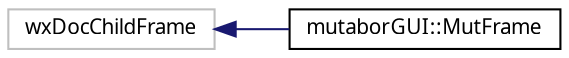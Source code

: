 digraph "Grafische Darstellung der Klassenhierarchie"
{
  edge [fontname="Sans",fontsize="10",labelfontname="Sans",labelfontsize="10"];
  node [fontname="Sans",fontsize="10",shape=record];
  rankdir="LR";
  Node55 [label="wxDocChildFrame",height=0.2,width=0.4,color="grey75", fillcolor="white", style="filled"];
  Node55 -> Node0 [dir="back",color="midnightblue",fontsize="10",style="solid",fontname="Sans"];
  Node0 [label="mutaborGUI::MutFrame",height=0.2,width=0.4,color="black", fillcolor="white", style="filled",URL="$d6/d63/classmutaborGUI_1_1MutFrame.html",tooltip="Main mutabor frame class. "];
}
